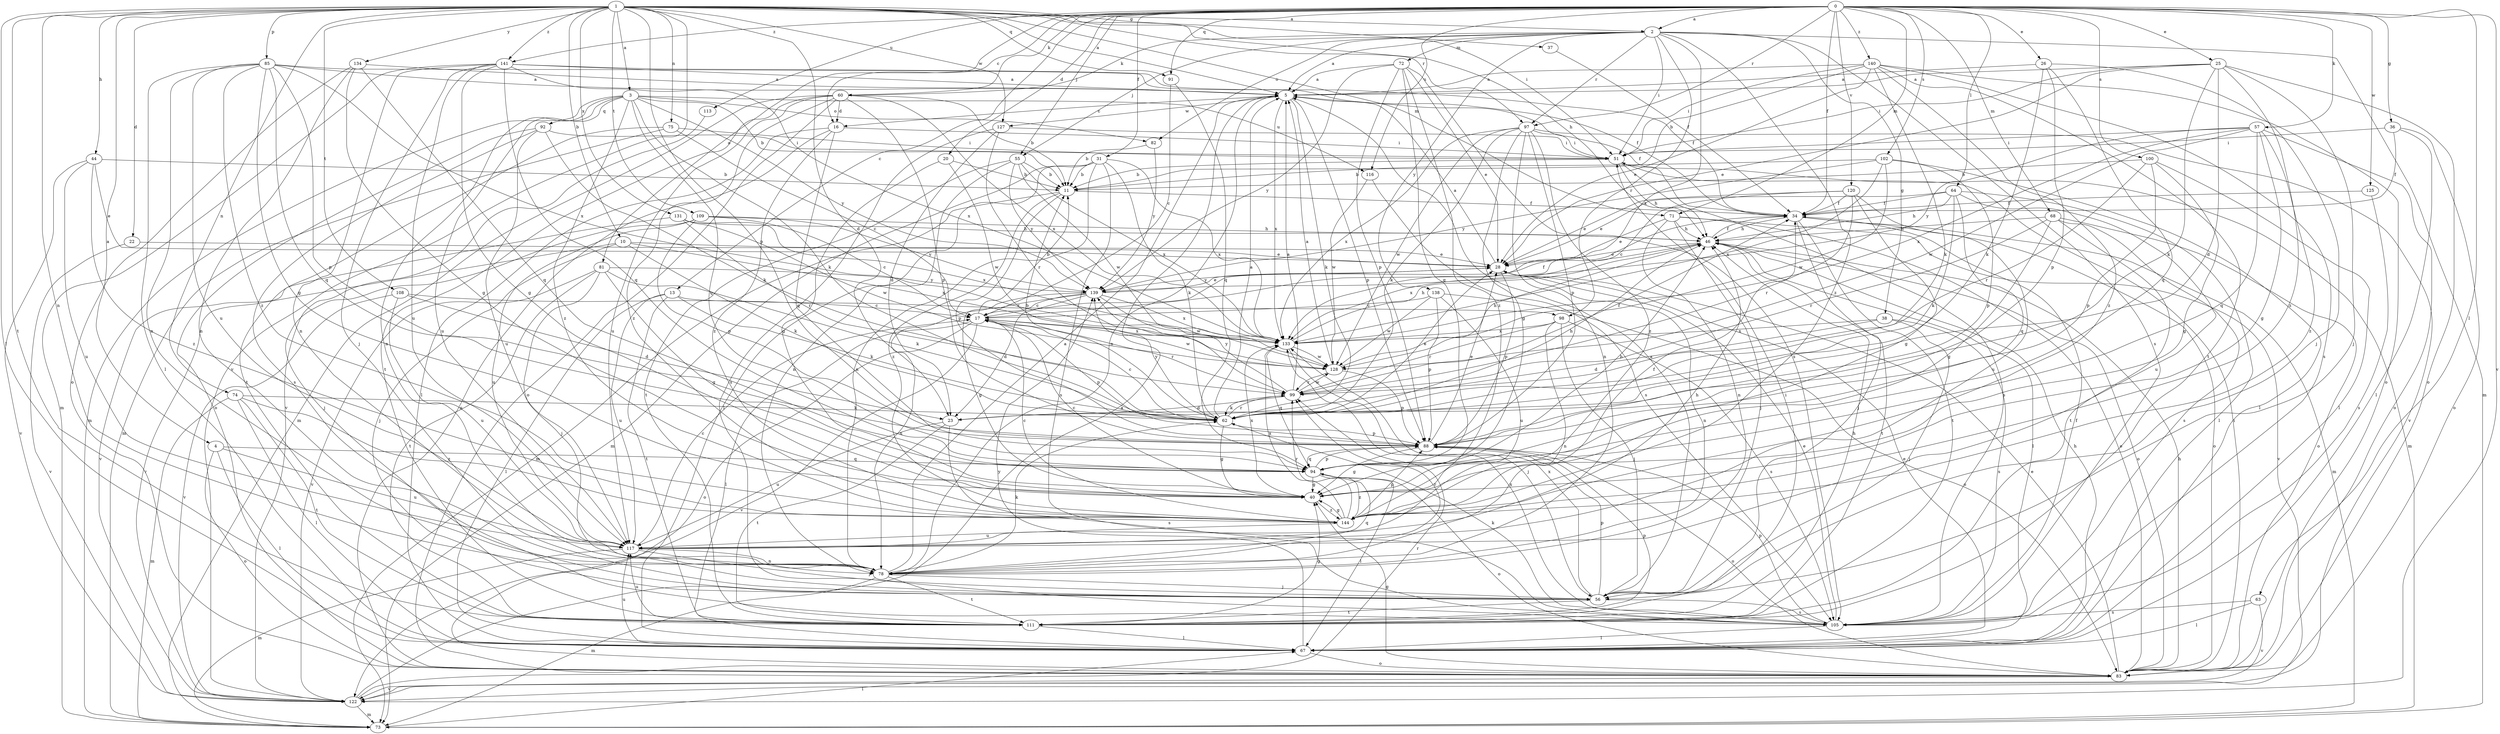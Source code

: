 strict digraph  {
0;
1;
2;
3;
4;
5;
10;
11;
13;
16;
17;
20;
22;
23;
25;
26;
28;
31;
34;
36;
37;
38;
40;
44;
46;
51;
55;
56;
57;
60;
62;
63;
64;
67;
68;
71;
72;
73;
74;
75;
78;
81;
82;
83;
85;
88;
91;
92;
94;
97;
98;
99;
100;
102;
105;
108;
109;
111;
113;
116;
117;
120;
122;
125;
127;
128;
131;
133;
134;
138;
139;
140;
141;
144;
0 -> 2  [label=a];
0 -> 13  [label=c];
0 -> 16  [label=c];
0 -> 20  [label=d];
0 -> 25  [label=e];
0 -> 26  [label=e];
0 -> 31  [label=f];
0 -> 34  [label=f];
0 -> 36  [label=g];
0 -> 55  [label=j];
0 -> 57  [label=k];
0 -> 60  [label=k];
0 -> 63  [label=l];
0 -> 64  [label=l];
0 -> 68  [label=m];
0 -> 71  [label=m];
0 -> 81  [label=o];
0 -> 91  [label=q];
0 -> 97  [label=r];
0 -> 100  [label=s];
0 -> 102  [label=s];
0 -> 113  [label=u];
0 -> 116  [label=u];
0 -> 120  [label=v];
0 -> 122  [label=v];
0 -> 125  [label=w];
0 -> 140  [label=z];
0 -> 141  [label=z];
1 -> 2  [label=a];
1 -> 3  [label=a];
1 -> 4  [label=a];
1 -> 5  [label=a];
1 -> 10  [label=b];
1 -> 22  [label=d];
1 -> 23  [label=d];
1 -> 37  [label=g];
1 -> 44  [label=h];
1 -> 46  [label=h];
1 -> 51  [label=i];
1 -> 67  [label=l];
1 -> 71  [label=m];
1 -> 74  [label=n];
1 -> 75  [label=n];
1 -> 78  [label=n];
1 -> 85  [label=p];
1 -> 88  [label=p];
1 -> 91  [label=q];
1 -> 97  [label=r];
1 -> 108  [label=t];
1 -> 109  [label=t];
1 -> 111  [label=t];
1 -> 122  [label=v];
1 -> 127  [label=w];
1 -> 131  [label=x];
1 -> 134  [label=y];
1 -> 141  [label=z];
2 -> 5  [label=a];
2 -> 38  [label=g];
2 -> 51  [label=i];
2 -> 55  [label=j];
2 -> 60  [label=k];
2 -> 72  [label=m];
2 -> 73  [label=m];
2 -> 82  [label=o];
2 -> 97  [label=r];
2 -> 98  [label=r];
2 -> 105  [label=s];
2 -> 133  [label=x];
2 -> 138  [label=y];
2 -> 144  [label=z];
3 -> 11  [label=b];
3 -> 62  [label=k];
3 -> 73  [label=m];
3 -> 78  [label=n];
3 -> 82  [label=o];
3 -> 92  [label=q];
3 -> 94  [label=q];
3 -> 116  [label=u];
3 -> 117  [label=u];
3 -> 139  [label=y];
3 -> 144  [label=z];
4 -> 67  [label=l];
4 -> 83  [label=o];
4 -> 94  [label=q];
4 -> 117  [label=u];
5 -> 16  [label=c];
5 -> 34  [label=f];
5 -> 62  [label=k];
5 -> 78  [label=n];
5 -> 88  [label=p];
5 -> 127  [label=w];
5 -> 133  [label=x];
10 -> 28  [label=e];
10 -> 56  [label=j];
10 -> 62  [label=k];
10 -> 122  [label=v];
10 -> 133  [label=x];
11 -> 34  [label=f];
11 -> 73  [label=m];
11 -> 88  [label=p];
11 -> 144  [label=z];
13 -> 62  [label=k];
13 -> 67  [label=l];
13 -> 98  [label=r];
13 -> 111  [label=t];
13 -> 117  [label=u];
16 -> 51  [label=i];
16 -> 67  [label=l];
16 -> 83  [label=o];
16 -> 94  [label=q];
16 -> 144  [label=z];
17 -> 11  [label=b];
17 -> 34  [label=f];
17 -> 67  [label=l];
17 -> 83  [label=o];
17 -> 88  [label=p];
17 -> 99  [label=r];
17 -> 122  [label=v];
17 -> 128  [label=w];
17 -> 133  [label=x];
20 -> 11  [label=b];
20 -> 40  [label=g];
20 -> 128  [label=w];
22 -> 28  [label=e];
22 -> 122  [label=v];
23 -> 105  [label=s];
23 -> 111  [label=t];
23 -> 117  [label=u];
25 -> 5  [label=a];
25 -> 23  [label=d];
25 -> 28  [label=e];
25 -> 51  [label=i];
25 -> 56  [label=j];
25 -> 62  [label=k];
25 -> 83  [label=o];
25 -> 144  [label=z];
26 -> 5  [label=a];
26 -> 56  [label=j];
26 -> 62  [label=k];
26 -> 88  [label=p];
26 -> 94  [label=q];
28 -> 5  [label=a];
28 -> 78  [label=n];
28 -> 88  [label=p];
28 -> 139  [label=y];
31 -> 11  [label=b];
31 -> 62  [label=k];
31 -> 67  [label=l];
31 -> 73  [label=m];
31 -> 78  [label=n];
31 -> 105  [label=s];
31 -> 133  [label=x];
34 -> 46  [label=h];
34 -> 56  [label=j];
34 -> 73  [label=m];
34 -> 83  [label=o];
34 -> 111  [label=t];
36 -> 34  [label=f];
36 -> 51  [label=i];
36 -> 67  [label=l];
36 -> 83  [label=o];
37 -> 34  [label=f];
38 -> 23  [label=d];
38 -> 56  [label=j];
38 -> 105  [label=s];
38 -> 133  [label=x];
40 -> 17  [label=c];
40 -> 133  [label=x];
40 -> 144  [label=z];
44 -> 11  [label=b];
44 -> 28  [label=e];
44 -> 117  [label=u];
44 -> 122  [label=v];
44 -> 144  [label=z];
46 -> 28  [label=e];
46 -> 34  [label=f];
46 -> 67  [label=l];
46 -> 83  [label=o];
46 -> 111  [label=t];
46 -> 133  [label=x];
51 -> 11  [label=b];
51 -> 46  [label=h];
51 -> 73  [label=m];
51 -> 105  [label=s];
55 -> 11  [label=b];
55 -> 78  [label=n];
55 -> 111  [label=t];
55 -> 128  [label=w];
55 -> 133  [label=x];
55 -> 139  [label=y];
56 -> 5  [label=a];
56 -> 88  [label=p];
56 -> 105  [label=s];
56 -> 111  [label=t];
56 -> 133  [label=x];
57 -> 40  [label=g];
57 -> 51  [label=i];
57 -> 83  [label=o];
57 -> 94  [label=q];
57 -> 128  [label=w];
57 -> 133  [label=x];
57 -> 139  [label=y];
57 -> 144  [label=z];
60 -> 11  [label=b];
60 -> 73  [label=m];
60 -> 83  [label=o];
60 -> 88  [label=p];
60 -> 111  [label=t];
60 -> 117  [label=u];
60 -> 133  [label=x];
60 -> 144  [label=z];
60 -> 16  [label=d];
62 -> 5  [label=a];
62 -> 11  [label=b];
62 -> 17  [label=c];
62 -> 28  [label=e];
62 -> 40  [label=g];
62 -> 46  [label=h];
62 -> 88  [label=p];
62 -> 99  [label=r];
62 -> 139  [label=y];
63 -> 67  [label=l];
63 -> 105  [label=s];
63 -> 122  [label=v];
64 -> 28  [label=e];
64 -> 34  [label=f];
64 -> 46  [label=h];
64 -> 62  [label=k];
64 -> 67  [label=l];
64 -> 94  [label=q];
64 -> 117  [label=u];
67 -> 28  [label=e];
67 -> 46  [label=h];
67 -> 83  [label=o];
67 -> 117  [label=u];
67 -> 139  [label=y];
68 -> 40  [label=g];
68 -> 46  [label=h];
68 -> 83  [label=o];
68 -> 99  [label=r];
68 -> 105  [label=s];
68 -> 111  [label=t];
71 -> 28  [label=e];
71 -> 46  [label=h];
71 -> 56  [label=j];
71 -> 78  [label=n];
71 -> 83  [label=o];
71 -> 122  [label=v];
72 -> 5  [label=a];
72 -> 28  [label=e];
72 -> 88  [label=p];
72 -> 94  [label=q];
72 -> 105  [label=s];
72 -> 139  [label=y];
72 -> 144  [label=z];
73 -> 67  [label=l];
74 -> 62  [label=k];
74 -> 67  [label=l];
74 -> 73  [label=m];
74 -> 111  [label=t];
74 -> 144  [label=z];
75 -> 17  [label=c];
75 -> 51  [label=i];
75 -> 73  [label=m];
75 -> 111  [label=t];
78 -> 5  [label=a];
78 -> 56  [label=j];
78 -> 62  [label=k];
78 -> 73  [label=m];
78 -> 94  [label=q];
78 -> 99  [label=r];
78 -> 111  [label=t];
81 -> 40  [label=g];
81 -> 56  [label=j];
81 -> 62  [label=k];
81 -> 111  [label=t];
81 -> 122  [label=v];
81 -> 139  [label=y];
82 -> 11  [label=b];
82 -> 139  [label=y];
83 -> 28  [label=e];
83 -> 40  [label=g];
83 -> 46  [label=h];
83 -> 51  [label=i];
83 -> 122  [label=v];
85 -> 5  [label=a];
85 -> 34  [label=f];
85 -> 40  [label=g];
85 -> 67  [label=l];
85 -> 78  [label=n];
85 -> 88  [label=p];
85 -> 94  [label=q];
85 -> 117  [label=u];
85 -> 133  [label=x];
85 -> 144  [label=z];
88 -> 28  [label=e];
88 -> 40  [label=g];
88 -> 83  [label=o];
88 -> 94  [label=q];
91 -> 17  [label=c];
91 -> 94  [label=q];
92 -> 51  [label=i];
92 -> 62  [label=k];
92 -> 83  [label=o];
92 -> 105  [label=s];
92 -> 117  [label=u];
94 -> 40  [label=g];
94 -> 46  [label=h];
94 -> 67  [label=l];
94 -> 83  [label=o];
94 -> 88  [label=p];
94 -> 144  [label=z];
97 -> 40  [label=g];
97 -> 51  [label=i];
97 -> 62  [label=k];
97 -> 78  [label=n];
97 -> 88  [label=p];
97 -> 122  [label=v];
97 -> 128  [label=w];
97 -> 133  [label=x];
97 -> 144  [label=z];
98 -> 56  [label=j];
98 -> 78  [label=n];
98 -> 99  [label=r];
98 -> 105  [label=s];
98 -> 133  [label=x];
99 -> 5  [label=a];
99 -> 23  [label=d];
99 -> 34  [label=f];
99 -> 62  [label=k];
99 -> 128  [label=w];
99 -> 139  [label=y];
100 -> 11  [label=b];
100 -> 40  [label=g];
100 -> 67  [label=l];
100 -> 88  [label=p];
100 -> 99  [label=r];
102 -> 11  [label=b];
102 -> 67  [label=l];
102 -> 88  [label=p];
102 -> 128  [label=w];
102 -> 133  [label=x];
102 -> 139  [label=y];
105 -> 28  [label=e];
105 -> 34  [label=f];
105 -> 62  [label=k];
105 -> 67  [label=l];
105 -> 88  [label=p];
105 -> 133  [label=x];
108 -> 17  [label=c];
108 -> 23  [label=d];
108 -> 117  [label=u];
108 -> 122  [label=v];
109 -> 17  [label=c];
109 -> 46  [label=h];
109 -> 56  [label=j];
109 -> 88  [label=p];
109 -> 117  [label=u];
109 -> 139  [label=y];
111 -> 40  [label=g];
111 -> 46  [label=h];
111 -> 51  [label=i];
111 -> 67  [label=l];
111 -> 88  [label=p];
111 -> 117  [label=u];
113 -> 122  [label=v];
116 -> 105  [label=s];
116 -> 128  [label=w];
117 -> 17  [label=c];
117 -> 46  [label=h];
117 -> 56  [label=j];
117 -> 73  [label=m];
117 -> 78  [label=n];
120 -> 17  [label=c];
120 -> 28  [label=e];
120 -> 34  [label=f];
120 -> 40  [label=g];
120 -> 99  [label=r];
120 -> 117  [label=u];
122 -> 5  [label=a];
122 -> 73  [label=m];
122 -> 99  [label=r];
125 -> 34  [label=f];
125 -> 105  [label=s];
127 -> 23  [label=d];
127 -> 51  [label=i];
127 -> 99  [label=r];
127 -> 105  [label=s];
128 -> 5  [label=a];
128 -> 46  [label=h];
128 -> 88  [label=p];
128 -> 99  [label=r];
131 -> 46  [label=h];
131 -> 99  [label=r];
131 -> 122  [label=v];
131 -> 128  [label=w];
131 -> 133  [label=x];
133 -> 46  [label=h];
133 -> 56  [label=j];
133 -> 94  [label=q];
133 -> 128  [label=w];
134 -> 5  [label=a];
134 -> 40  [label=g];
134 -> 78  [label=n];
134 -> 83  [label=o];
134 -> 94  [label=q];
138 -> 17  [label=c];
138 -> 83  [label=o];
138 -> 88  [label=p];
138 -> 117  [label=u];
138 -> 128  [label=w];
139 -> 17  [label=c];
139 -> 23  [label=d];
139 -> 28  [label=e];
139 -> 40  [label=g];
139 -> 78  [label=n];
139 -> 128  [label=w];
139 -> 133  [label=x];
140 -> 5  [label=a];
140 -> 11  [label=b];
140 -> 28  [label=e];
140 -> 51  [label=i];
140 -> 62  [label=k];
140 -> 83  [label=o];
140 -> 105  [label=s];
140 -> 111  [label=t];
140 -> 144  [label=z];
141 -> 5  [label=a];
141 -> 34  [label=f];
141 -> 40  [label=g];
141 -> 56  [label=j];
141 -> 73  [label=m];
141 -> 78  [label=n];
141 -> 94  [label=q];
141 -> 117  [label=u];
141 -> 133  [label=x];
144 -> 17  [label=c];
144 -> 34  [label=f];
144 -> 40  [label=g];
144 -> 88  [label=p];
144 -> 99  [label=r];
144 -> 117  [label=u];
144 -> 133  [label=x];
}
